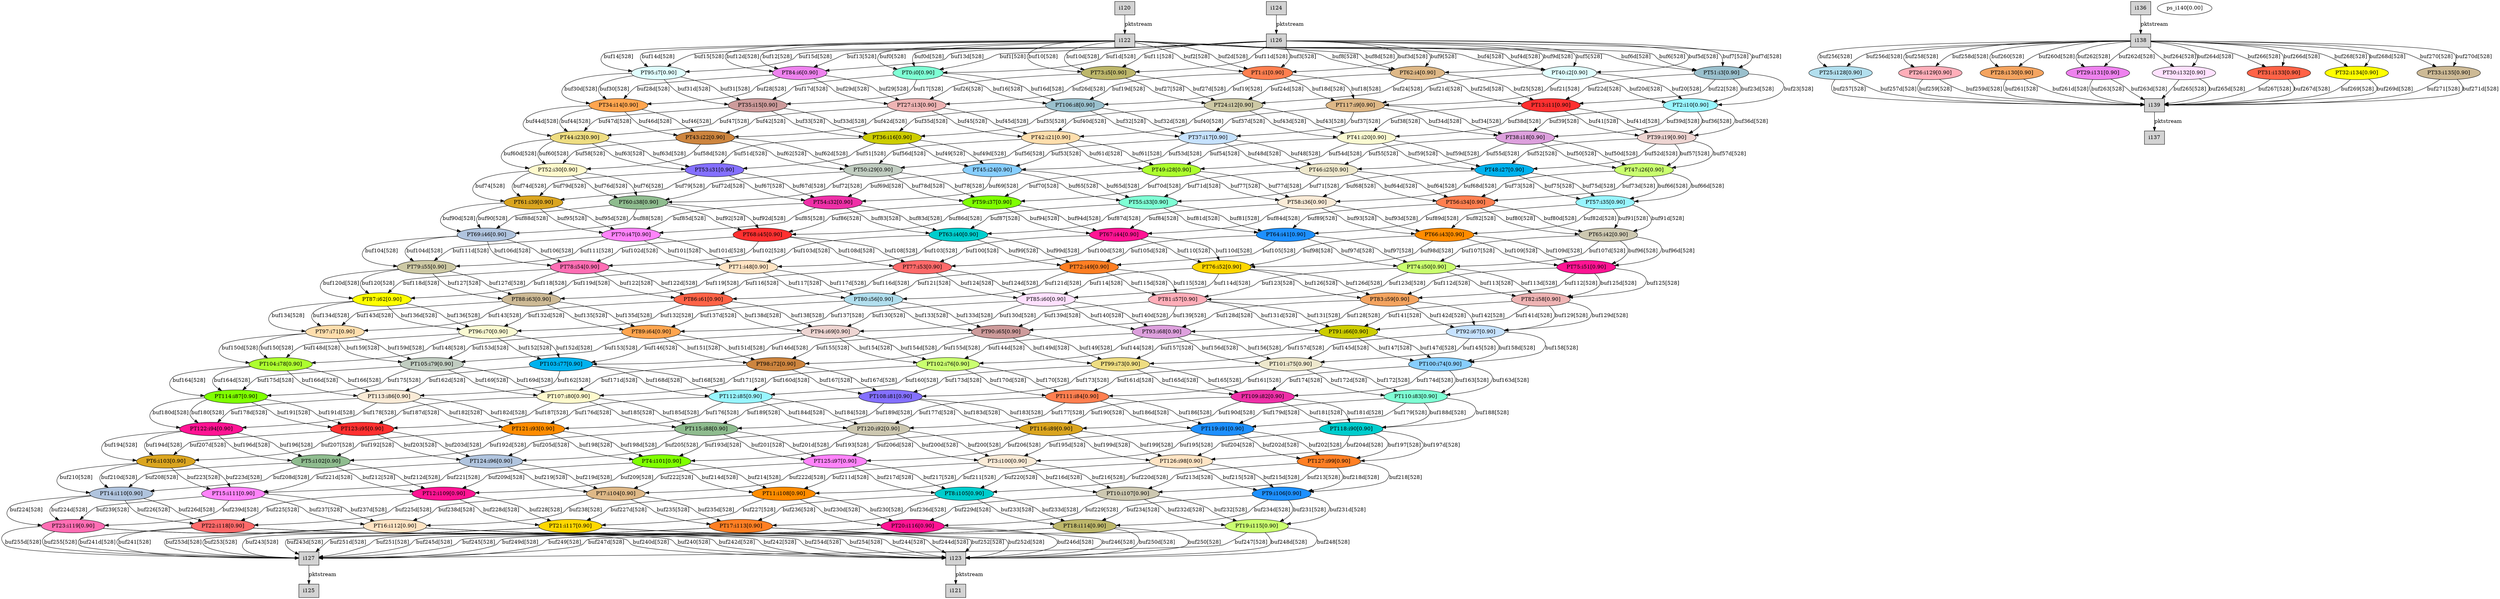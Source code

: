 digraph root {
"PT0:i0[0.90]" [style=filled, fillcolor=aquamarine];
"PT1:i1[0.90]" [style=filled, fillcolor=coral];
"PT40:i2[0.90]" [style=filled, fillcolor=lightcyan];
"PT51:i3[0.90]" [style=filled, fillcolor=lightblue3];
"PT62:i4[0.90]" [style=filled, fillcolor=burlywood];
"PT73:i5[0.90]" [style=filled, fillcolor=darkkhaki];
"PT84:i6[0.90]" [style=filled, fillcolor=violet];
"PT95:i7[0.90]" [style=filled, fillcolor=lightcyan];
"PT106:i8[0.90]" [style=filled, fillcolor=lightblue3];
"PT117:i9[0.90]" [style=filled, fillcolor=burlywood];
"PT2:i10[0.90]" [style=filled, fillcolor=cadetblue1];
"PT13:i11[0.90]" [style=filled, fillcolor=firebrick1];
"PT24:i12[0.90]" [style=filled, fillcolor=lemonchiffon3];
"PT27:i13[0.90]" [style=filled, fillcolor=rosybrown2];
"PT34:i14[0.90]" [style=filled, fillcolor=tan1];
"PT35:i15[0.90]" [style=filled, fillcolor=rosybrown3];
"PT36:i16[0.90]" [style=filled, fillcolor=yellow3];
"PT37:i17[0.90]" [style=filled, fillcolor=slategray1];
"PT38:i18[0.90]" [style=filled, fillcolor=plum];
"PT39:i19[0.90]" [style=filled, fillcolor=mistyrose2];
"PT41:i20[0.90]" [style=filled, fillcolor=lightgoldenrodyellow];
"PT42:i21[0.90]" [style=filled, fillcolor=navajowhite1];
"PT43:i22[0.90]" [style=filled, fillcolor=peru];
"PT44:i23[0.90]" [style=filled, fillcolor=lightgoldenrod];
"PT45:i24[0.90]" [style=filled, fillcolor=skyblue1];
"PT46:i25[0.90]" [style=filled, fillcolor=cornsilk2];
"PT47:i26[0.90]" [style=filled, fillcolor=darkolivegreen1];
"PT48:i27[0.90]" [style=filled, fillcolor=deepskyblue2];
"PT49:i28[0.90]" [style=filled, fillcolor=greenyellow];
"PT50:i29[0.90]" [style=filled, fillcolor=honeydew3];
"PT52:i30[0.90]" [style=filled, fillcolor=lemonchiffon1];
"PT53:i31[0.90]" [style=filled, fillcolor=lightslateblue];
"PT54:i32[0.90]" [style=filled, fillcolor=maroon2];
"PT55:i33[0.90]" [style=filled, fillcolor=aquamarine];
"PT56:i34[0.90]" [style=filled, fillcolor=coral];
"PT57:i35[0.90]" [style=filled, fillcolor=cadetblue1];
"PT58:i36[0.90]" [style=filled, fillcolor=antiquewhite];
"PT59:i37[0.90]" [style=filled, fillcolor=chartreuse];
"PT60:i38[0.90]" [style=filled, fillcolor=darkseagreen];
"PT61:i39[0.90]" [style=filled, fillcolor=goldenrod];
"PT63:i40[0.90]" [style=filled, fillcolor=cyan3];
"PT64:i41[0.90]" [style=filled, fillcolor=dodgerblue];
"PT65:i42[0.90]" [style=filled, fillcolor=cornsilk3];
"PT66:i43[0.90]" [style=filled, fillcolor=darkorange];
"PT67:i44[0.90]" [style=filled, fillcolor=deeppink];
"PT68:i45[0.90]" [style=filled, fillcolor=firebrick1];
"PT69:i46[0.90]" [style=filled, fillcolor=lightsteelblue];
"PT70:i47[0.90]" [style=filled, fillcolor=orchid1];
"PT71:i48[0.90]" [style=filled, fillcolor=bisque];
"PT72:i49[0.90]" [style=filled, fillcolor=chocolate1];
"PT74:i50[0.90]" [style=filled, fillcolor=darkolivegreen1];
"PT75:i51[0.90]" [style=filled, fillcolor=deeppink];
"PT76:i52[0.90]" [style=filled, fillcolor=gold];
"PT77:i53[0.90]" [style=filled, fillcolor=indianred1];
"PT78:i54[0.90]" [style=filled, fillcolor=hotpink1];
"PT79:i55[0.90]" [style=filled, fillcolor=lemonchiffon3];
"PT80:i56[0.90]" [style=filled, fillcolor=lightblue2];
"PT81:i57[0.90]" [style=filled, fillcolor=lightpink1];
"PT82:i58[0.90]" [style=filled, fillcolor=rosybrown2];
"PT83:i59[0.90]" [style=filled, fillcolor=sandybrown];
"PT85:i60[0.90]" [style=filled, fillcolor=thistle1];
"PT86:i61[0.90]" [style=filled, fillcolor=tomato];
"PT87:i62[0.90]" [style=filled, fillcolor=yellow];
"PT88:i63[0.90]" [style=filled, fillcolor=wheat3];
"PT89:i64[0.90]" [style=filled, fillcolor=tan1];
"PT90:i65[0.90]" [style=filled, fillcolor=rosybrown3];
"PT91:i66[0.90]" [style=filled, fillcolor=yellow3];
"PT92:i67[0.90]" [style=filled, fillcolor=slategray1];
"PT93:i68[0.90]" [style=filled, fillcolor=plum];
"PT94:i69[0.90]" [style=filled, fillcolor=mistyrose2];
"PT96:i70[0.90]" [style=filled, fillcolor=lightgoldenrodyellow];
"PT97:i71[0.90]" [style=filled, fillcolor=navajowhite1];
"PT98:i72[0.90]" [style=filled, fillcolor=peru];
"PT99:i73[0.90]" [style=filled, fillcolor=lightgoldenrod];
"PT100:i74[0.90]" [style=filled, fillcolor=skyblue1];
"PT101:i75[0.90]" [style=filled, fillcolor=cornsilk2];
"PT102:i76[0.90]" [style=filled, fillcolor=darkolivegreen1];
"PT103:i77[0.90]" [style=filled, fillcolor=deepskyblue2];
"PT104:i78[0.90]" [style=filled, fillcolor=greenyellow];
"PT105:i79[0.90]" [style=filled, fillcolor=honeydew3];
"PT107:i80[0.90]" [style=filled, fillcolor=lemonchiffon1];
"PT108:i81[0.90]" [style=filled, fillcolor=lightslateblue];
"PT109:i82[0.90]" [style=filled, fillcolor=maroon2];
"PT110:i83[0.90]" [style=filled, fillcolor=aquamarine];
"PT111:i84[0.90]" [style=filled, fillcolor=coral];
"PT112:i85[0.90]" [style=filled, fillcolor=cadetblue1];
"PT113:i86[0.90]" [style=filled, fillcolor=antiquewhite];
"PT114:i87[0.90]" [style=filled, fillcolor=chartreuse];
"PT115:i88[0.90]" [style=filled, fillcolor=darkseagreen];
"PT116:i89[0.90]" [style=filled, fillcolor=goldenrod];
"PT118:i90[0.90]" [style=filled, fillcolor=cyan3];
"PT119:i91[0.90]" [style=filled, fillcolor=dodgerblue];
"PT120:i92[0.90]" [style=filled, fillcolor=cornsilk3];
"PT121:i93[0.90]" [style=filled, fillcolor=darkorange];
"PT122:i94[0.90]" [style=filled, fillcolor=deeppink];
"PT123:i95[0.90]" [style=filled, fillcolor=firebrick1];
"PT124:i96[0.90]" [style=filled, fillcolor=lightsteelblue];
"PT125:i97[0.90]" [style=filled, fillcolor=orchid1];
"PT126:i98[0.90]" [style=filled, fillcolor=bisque];
"PT127:i99[0.90]" [style=filled, fillcolor=chocolate1];
"PT3:i100[0.90]" [style=filled, fillcolor=antiquewhite];
"PT4:i101[0.90]" [style=filled, fillcolor=chartreuse];
"PT5:i102[0.90]" [style=filled, fillcolor=darkseagreen];
"PT6:i103[0.90]" [style=filled, fillcolor=goldenrod];
"PT7:i104[0.90]" [style=filled, fillcolor=burlywood];
"PT8:i105[0.90]" [style=filled, fillcolor=cyan3];
"PT9:i106[0.90]" [style=filled, fillcolor=dodgerblue];
"PT10:i107[0.90]" [style=filled, fillcolor=cornsilk3];
"PT11:i108[0.90]" [style=filled, fillcolor=darkorange];
"PT12:i109[0.90]" [style=filled, fillcolor=deeppink];
"PT14:i110[0.90]" [style=filled, fillcolor=lightsteelblue];
"PT15:i111[0.90]" [style=filled, fillcolor=orchid1];
"PT16:i112[0.90]" [style=filled, fillcolor=bisque];
"PT17:i113[0.90]" [style=filled, fillcolor=chocolate1];
"PT18:i114[0.90]" [style=filled, fillcolor=darkkhaki];
"PT19:i115[0.90]" [style=filled, fillcolor=darkolivegreen1];
"PT20:i116[0.90]" [style=filled, fillcolor=deeppink];
"PT21:i117[0.90]" [style=filled, fillcolor=gold];
"PT22:i118[0.90]" [style=filled, fillcolor=indianred1];
"PT23:i119[0.90]" [style=filled, fillcolor=hotpink1];
"i120" [shape=box style=filled, fillcolor=lightgrey];
"i121" [shape=box style=filled, fillcolor=lightgrey];
"i122" [shape=box style=filled, fillcolor=lightgrey];
"i123" [shape=box style=filled, fillcolor=lightgrey];
"i124" [shape=box style=filled, fillcolor=lightgrey];
"i125" [shape=box style=filled, fillcolor=lightgrey];
"i126" [shape=box style=filled, fillcolor=lightgrey];
"i127" [shape=box style=filled, fillcolor=lightgrey];
"PT25:i128[0.90]" [style=filled, fillcolor=lightblue2];
"PT26:i129[0.90]" [style=filled, fillcolor=lightpink1];
"PT28:i130[0.90]" [style=filled, fillcolor=sandybrown];
"PT29:i131[0.90]" [style=filled, fillcolor=violet];
"PT30:i132[0.90]" [style=filled, fillcolor=thistle1];
"PT31:i133[0.90]" [style=filled, fillcolor=tomato];
"PT32:i134[0.90]" [style=filled, fillcolor=yellow];
"PT33:i135[0.90]" [style=filled, fillcolor=wheat3];
"i136" [shape=box style=filled, fillcolor=lightgrey];
"i137" [shape=box style=filled, fillcolor=lightgrey];
"i138" [shape=box style=filled, fillcolor=lightgrey];
"i139" [shape=box style=filled, fillcolor=lightgrey];
"ps_i140[0.00]";
"i122" -> "PT0:i0[0.90]" [label="buf0[528]"];
"i126" -> "PT0:i0[0.90]" [label="buf1[528]"];
"i122" -> "PT1:i1[0.90]" [label="buf2[528]"];
"i126" -> "PT1:i1[0.90]" [label="buf3[528]"];
"i122" -> "PT40:i2[0.90]" [label="buf4[528]"];
"i126" -> "PT40:i2[0.90]" [label="buf5[528]"];
"i122" -> "PT51:i3[0.90]" [label="buf6[528]"];
"i126" -> "PT51:i3[0.90]" [label="buf7[528]"];
"i122" -> "PT62:i4[0.90]" [label="buf8[528]"];
"i126" -> "PT62:i4[0.90]" [label="buf9[528]"];
"i122" -> "PT73:i5[0.90]" [label="buf10[528]"];
"i126" -> "PT73:i5[0.90]" [label="buf11[528]"];
"i122" -> "PT84:i6[0.90]" [label="buf12[528]"];
"i126" -> "PT84:i6[0.90]" [label="buf13[528]"];
"i122" -> "PT95:i7[0.90]" [label="buf14[528]"];
"i126" -> "PT95:i7[0.90]" [label="buf15[528]"];
"PT0:i0[0.90]" -> "PT106:i8[0.90]" [label="buf16[528]"];
"PT0:i0[0.90]" -> "PT35:i15[0.90]" [label="buf17[528]"];
"PT1:i1[0.90]" -> "PT117:i9[0.90]" [label="buf18[528]"];
"PT1:i1[0.90]" -> "PT106:i8[0.90]" [label="buf19[528]"];
"PT40:i2[0.90]" -> "PT2:i10[0.90]" [label="buf20[528]"];
"PT40:i2[0.90]" -> "PT117:i9[0.90]" [label="buf21[528]"];
"PT51:i3[0.90]" -> "PT13:i11[0.90]" [label="buf22[528]"];
"PT51:i3[0.90]" -> "PT2:i10[0.90]" [label="buf23[528]"];
"PT62:i4[0.90]" -> "PT24:i12[0.90]" [label="buf24[528]"];
"PT62:i4[0.90]" -> "PT13:i11[0.90]" [label="buf25[528]"];
"PT73:i5[0.90]" -> "PT27:i13[0.90]" [label="buf26[528]"];
"PT73:i5[0.90]" -> "PT24:i12[0.90]" [label="buf27[528]"];
"PT84:i6[0.90]" -> "PT34:i14[0.90]" [label="buf28[528]"];
"PT84:i6[0.90]" -> "PT27:i13[0.90]" [label="buf29[528]"];
"PT95:i7[0.90]" -> "PT34:i14[0.90]" [label="buf30[528]"];
"PT95:i7[0.90]" -> "PT35:i15[0.90]" [label="buf31[528]"];
"PT106:i8[0.90]" -> "PT37:i17[0.90]" [label="buf32[528]"];
"PT35:i15[0.90]" -> "PT36:i16[0.90]" [label="buf33[528]"];
"PT117:i9[0.90]" -> "PT38:i18[0.90]" [label="buf34[528]"];
"PT106:i8[0.90]" -> "PT36:i16[0.90]" [label="buf35[528]"];
"PT2:i10[0.90]" -> "PT39:i19[0.90]" [label="buf36[528]"];
"PT117:i9[0.90]" -> "PT37:i17[0.90]" [label="buf37[528]"];
"PT13:i11[0.90]" -> "PT41:i20[0.90]" [label="buf38[528]"];
"PT2:i10[0.90]" -> "PT38:i18[0.90]" [label="buf39[528]"];
"PT24:i12[0.90]" -> "PT42:i21[0.90]" [label="buf40[528]"];
"PT13:i11[0.90]" -> "PT39:i19[0.90]" [label="buf41[528]"];
"PT27:i13[0.90]" -> "PT43:i22[0.90]" [label="buf42[528]"];
"PT24:i12[0.90]" -> "PT41:i20[0.90]" [label="buf43[528]"];
"PT34:i14[0.90]" -> "PT44:i23[0.90]" [label="buf44[528]"];
"PT27:i13[0.90]" -> "PT42:i21[0.90]" [label="buf45[528]"];
"PT34:i14[0.90]" -> "PT43:i22[0.90]" [label="buf46[528]"];
"PT35:i15[0.90]" -> "PT44:i23[0.90]" [label="buf47[528]"];
"PT37:i17[0.90]" -> "PT46:i25[0.90]" [label="buf48[528]"];
"PT36:i16[0.90]" -> "PT45:i24[0.90]" [label="buf49[528]"];
"PT38:i18[0.90]" -> "PT47:i26[0.90]" [label="buf50[528]"];
"PT36:i16[0.90]" -> "PT53:i31[0.90]" [label="buf51[528]"];
"PT39:i19[0.90]" -> "PT48:i27[0.90]" [label="buf52[528]"];
"PT37:i17[0.90]" -> "PT45:i24[0.90]" [label="buf53[528]"];
"PT41:i20[0.90]" -> "PT49:i28[0.90]" [label="buf54[528]"];
"PT38:i18[0.90]" -> "PT46:i25[0.90]" [label="buf55[528]"];
"PT42:i21[0.90]" -> "PT50:i29[0.90]" [label="buf56[528]"];
"PT39:i19[0.90]" -> "PT47:i26[0.90]" [label="buf57[528]"];
"PT43:i22[0.90]" -> "PT52:i30[0.90]" [label="buf58[528]"];
"PT41:i20[0.90]" -> "PT48:i27[0.90]" [label="buf59[528]"];
"PT44:i23[0.90]" -> "PT52:i30[0.90]" [label="buf60[528]"];
"PT42:i21[0.90]" -> "PT49:i28[0.90]" [label="buf61[528]"];
"PT43:i22[0.90]" -> "PT50:i29[0.90]" [label="buf62[528]"];
"PT44:i23[0.90]" -> "PT53:i31[0.90]" [label="buf63[528]"];
"PT46:i25[0.90]" -> "PT56:i34[0.90]" [label="buf64[528]"];
"PT45:i24[0.90]" -> "PT55:i33[0.90]" [label="buf65[528]"];
"PT47:i26[0.90]" -> "PT57:i35[0.90]" [label="buf66[528]"];
"PT53:i31[0.90]" -> "PT54:i32[0.90]" [label="buf67[528]"];
"PT48:i27[0.90]" -> "PT58:i36[0.90]" [label="buf68[528]"];
"PT45:i24[0.90]" -> "PT54:i32[0.90]" [label="buf69[528]"];
"PT49:i28[0.90]" -> "PT59:i37[0.90]" [label="buf70[528]"];
"PT46:i25[0.90]" -> "PT55:i33[0.90]" [label="buf71[528]"];
"PT50:i29[0.90]" -> "PT60:i38[0.90]" [label="buf72[528]"];
"PT47:i26[0.90]" -> "PT56:i34[0.90]" [label="buf73[528]"];
"PT52:i30[0.90]" -> "PT61:i39[0.90]" [label="buf74[528]"];
"PT48:i27[0.90]" -> "PT57:i35[0.90]" [label="buf75[528]"];
"PT52:i30[0.90]" -> "PT60:i38[0.90]" [label="buf76[528]"];
"PT49:i28[0.90]" -> "PT58:i36[0.90]" [label="buf77[528]"];
"PT50:i29[0.90]" -> "PT59:i37[0.90]" [label="buf78[528]"];
"PT53:i31[0.90]" -> "PT61:i39[0.90]" [label="buf79[528]"];
"PT56:i34[0.90]" -> "PT65:i42[0.90]" [label="buf80[528]"];
"PT55:i33[0.90]" -> "PT64:i41[0.90]" [label="buf81[528]"];
"PT57:i35[0.90]" -> "PT66:i43[0.90]" [label="buf82[528]"];
"PT54:i32[0.90]" -> "PT63:i40[0.90]" [label="buf83[528]"];
"PT58:i36[0.90]" -> "PT67:i44[0.90]" [label="buf84[528]"];
"PT54:i32[0.90]" -> "PT70:i47[0.90]" [label="buf85[528]"];
"PT59:i37[0.90]" -> "PT68:i45[0.90]" [label="buf86[528]"];
"PT55:i33[0.90]" -> "PT63:i40[0.90]" [label="buf87[528]"];
"PT60:i38[0.90]" -> "PT69:i46[0.90]" [label="buf88[528]"];
"PT56:i34[0.90]" -> "PT64:i41[0.90]" [label="buf89[528]"];
"PT61:i39[0.90]" -> "PT69:i46[0.90]" [label="buf90[528]"];
"PT57:i35[0.90]" -> "PT65:i42[0.90]" [label="buf91[528]"];
"PT60:i38[0.90]" -> "PT68:i45[0.90]" [label="buf92[528]"];
"PT58:i36[0.90]" -> "PT66:i43[0.90]" [label="buf93[528]"];
"PT59:i37[0.90]" -> "PT67:i44[0.90]" [label="buf94[528]"];
"PT61:i39[0.90]" -> "PT70:i47[0.90]" [label="buf95[528]"];
"PT65:i42[0.90]" -> "PT75:i51[0.90]" [label="buf96[528]"];
"PT64:i41[0.90]" -> "PT74:i50[0.90]" [label="buf97[528]"];
"PT66:i43[0.90]" -> "PT76:i52[0.90]" [label="buf98[528]"];
"PT63:i40[0.90]" -> "PT72:i49[0.90]" [label="buf99[528]"];
"PT67:i44[0.90]" -> "PT77:i53[0.90]" [label="buf100[528]"];
"PT70:i47[0.90]" -> "PT71:i48[0.90]" [label="buf101[528]"];
"PT68:i45[0.90]" -> "PT78:i54[0.90]" [label="buf102[528]"];
"PT63:i40[0.90]" -> "PT71:i48[0.90]" [label="buf103[528]"];
"PT69:i46[0.90]" -> "PT79:i55[0.90]" [label="buf104[528]"];
"PT64:i41[0.90]" -> "PT72:i49[0.90]" [label="buf105[528]"];
"PT69:i46[0.90]" -> "PT78:i54[0.90]" [label="buf106[528]"];
"PT65:i42[0.90]" -> "PT74:i50[0.90]" [label="buf107[528]"];
"PT68:i45[0.90]" -> "PT77:i53[0.90]" [label="buf108[528]"];
"PT66:i43[0.90]" -> "PT75:i51[0.90]" [label="buf109[528]"];
"PT67:i44[0.90]" -> "PT76:i52[0.90]" [label="buf110[528]"];
"PT70:i47[0.90]" -> "PT79:i55[0.90]" [label="buf111[528]"];
"PT75:i51[0.90]" -> "PT83:i59[0.90]" [label="buf112[528]"];
"PT74:i50[0.90]" -> "PT82:i58[0.90]" [label="buf113[528]"];
"PT76:i52[0.90]" -> "PT85:i60[0.90]" [label="buf114[528]"];
"PT72:i49[0.90]" -> "PT81:i57[0.90]" [label="buf115[528]"];
"PT77:i53[0.90]" -> "PT86:i61[0.90]" [label="buf116[528]"];
"PT71:i48[0.90]" -> "PT80:i56[0.90]" [label="buf117[528]"];
"PT78:i54[0.90]" -> "PT87:i62[0.90]" [label="buf118[528]"];
"PT71:i48[0.90]" -> "PT88:i63[0.90]" [label="buf119[528]"];
"PT79:i55[0.90]" -> "PT87:i62[0.90]" [label="buf120[528]"];
"PT72:i49[0.90]" -> "PT80:i56[0.90]" [label="buf121[528]"];
"PT78:i54[0.90]" -> "PT86:i61[0.90]" [label="buf122[528]"];
"PT74:i50[0.90]" -> "PT81:i57[0.90]" [label="buf123[528]"];
"PT77:i53[0.90]" -> "PT85:i60[0.90]" [label="buf124[528]"];
"PT75:i51[0.90]" -> "PT82:i58[0.90]" [label="buf125[528]"];
"PT76:i52[0.90]" -> "PT83:i59[0.90]" [label="buf126[528]"];
"PT79:i55[0.90]" -> "PT88:i63[0.90]" [label="buf127[528]"];
"PT83:i59[0.90]" -> "PT93:i68[0.90]" [label="buf128[528]"];
"PT82:i58[0.90]" -> "PT92:i67[0.90]" [label="buf129[528]"];
"PT85:i60[0.90]" -> "PT94:i69[0.90]" [label="buf130[528]"];
"PT81:i57[0.90]" -> "PT91:i66[0.90]" [label="buf131[528]"];
"PT86:i61[0.90]" -> "PT96:i70[0.90]" [label="buf132[528]"];
"PT80:i56[0.90]" -> "PT90:i65[0.90]" [label="buf133[528]"];
"PT87:i62[0.90]" -> "PT97:i71[0.90]" [label="buf134[528]"];
"PT88:i63[0.90]" -> "PT89:i64[0.90]" [label="buf135[528]"];
"PT87:i62[0.90]" -> "PT96:i70[0.90]" [label="buf136[528]"];
"PT80:i56[0.90]" -> "PT89:i64[0.90]" [label="buf137[528]"];
"PT86:i61[0.90]" -> "PT94:i69[0.90]" [label="buf138[528]"];
"PT81:i57[0.90]" -> "PT90:i65[0.90]" [label="buf139[528]"];
"PT85:i60[0.90]" -> "PT93:i68[0.90]" [label="buf140[528]"];
"PT82:i58[0.90]" -> "PT91:i66[0.90]" [label="buf141[528]"];
"PT83:i59[0.90]" -> "PT92:i67[0.90]" [label="buf142[528]"];
"PT88:i63[0.90]" -> "PT97:i71[0.90]" [label="buf143[528]"];
"PT93:i68[0.90]" -> "PT102:i76[0.90]" [label="buf144[528]"];
"PT92:i67[0.90]" -> "PT101:i75[0.90]" [label="buf145[528]"];
"PT94:i69[0.90]" -> "PT103:i77[0.90]" [label="buf146[528]"];
"PT91:i66[0.90]" -> "PT100:i74[0.90]" [label="buf147[528]"];
"PT96:i70[0.90]" -> "PT104:i78[0.90]" [label="buf148[528]"];
"PT90:i65[0.90]" -> "PT99:i73[0.90]" [label="buf149[528]"];
"PT97:i71[0.90]" -> "PT104:i78[0.90]" [label="buf150[528]"];
"PT89:i64[0.90]" -> "PT98:i72[0.90]" [label="buf151[528]"];
"PT96:i70[0.90]" -> "PT103:i77[0.90]" [label="buf152[528]"];
"PT89:i64[0.90]" -> "PT105:i79[0.90]" [label="buf153[528]"];
"PT94:i69[0.90]" -> "PT102:i76[0.90]" [label="buf154[528]"];
"PT90:i65[0.90]" -> "PT98:i72[0.90]" [label="buf155[528]"];
"PT93:i68[0.90]" -> "PT101:i75[0.90]" [label="buf156[528]"];
"PT91:i66[0.90]" -> "PT99:i73[0.90]" [label="buf157[528]"];
"PT92:i67[0.90]" -> "PT100:i74[0.90]" [label="buf158[528]"];
"PT97:i71[0.90]" -> "PT105:i79[0.90]" [label="buf159[528]"];
"PT102:i76[0.90]" -> "PT112:i85[0.90]" [label="buf160[528]"];
"PT101:i75[0.90]" -> "PT111:i84[0.90]" [label="buf161[528]"];
"PT103:i77[0.90]" -> "PT113:i86[0.90]" [label="buf162[528]"];
"PT100:i74[0.90]" -> "PT110:i83[0.90]" [label="buf163[528]"];
"PT104:i78[0.90]" -> "PT114:i87[0.90]" [label="buf164[528]"];
"PT99:i73[0.90]" -> "PT109:i82[0.90]" [label="buf165[528]"];
"PT104:i78[0.90]" -> "PT113:i86[0.90]" [label="buf166[528]"];
"PT98:i72[0.90]" -> "PT108:i81[0.90]" [label="buf167[528]"];
"PT103:i77[0.90]" -> "PT112:i85[0.90]" [label="buf168[528]"];
"PT105:i79[0.90]" -> "PT107:i80[0.90]" [label="buf169[528]"];
"PT102:i76[0.90]" -> "PT111:i84[0.90]" [label="buf170[528]"];
"PT98:i72[0.90]" -> "PT107:i80[0.90]" [label="buf171[528]"];
"PT101:i75[0.90]" -> "PT110:i83[0.90]" [label="buf172[528]"];
"PT99:i73[0.90]" -> "PT108:i81[0.90]" [label="buf173[528]"];
"PT100:i74[0.90]" -> "PT109:i82[0.90]" [label="buf174[528]"];
"PT105:i79[0.90]" -> "PT114:i87[0.90]" [label="buf175[528]"];
"PT112:i85[0.90]" -> "PT121:i93[0.90]" [label="buf176[528]"];
"PT111:i84[0.90]" -> "PT120:i92[0.90]" [label="buf177[528]"];
"PT113:i86[0.90]" -> "PT122:i94[0.90]" [label="buf178[528]"];
"PT110:i83[0.90]" -> "PT119:i91[0.90]" [label="buf179[528]"];
"PT114:i87[0.90]" -> "PT122:i94[0.90]" [label="buf180[528]"];
"PT109:i82[0.90]" -> "PT118:i90[0.90]" [label="buf181[528]"];
"PT113:i86[0.90]" -> "PT121:i93[0.90]" [label="buf182[528]"];
"PT108:i81[0.90]" -> "PT116:i89[0.90]" [label="buf183[528]"];
"PT112:i85[0.90]" -> "PT120:i92[0.90]" [label="buf184[528]"];
"PT107:i80[0.90]" -> "PT115:i88[0.90]" [label="buf185[528]"];
"PT111:i84[0.90]" -> "PT119:i91[0.90]" [label="buf186[528]"];
"PT107:i80[0.90]" -> "PT123:i95[0.90]" [label="buf187[528]"];
"PT110:i83[0.90]" -> "PT118:i90[0.90]" [label="buf188[528]"];
"PT108:i81[0.90]" -> "PT115:i88[0.90]" [label="buf189[528]"];
"PT109:i82[0.90]" -> "PT116:i89[0.90]" [label="buf190[528]"];
"PT114:i87[0.90]" -> "PT123:i95[0.90]" [label="buf191[528]"];
"PT121:i93[0.90]" -> "PT5:i102[0.90]" [label="buf192[528]"];
"PT120:i92[0.90]" -> "PT4:i101[0.90]" [label="buf193[528]"];
"PT122:i94[0.90]" -> "PT6:i103[0.90]" [label="buf194[528]"];
"PT119:i91[0.90]" -> "PT3:i100[0.90]" [label="buf195[528]"];
"PT122:i94[0.90]" -> "PT5:i102[0.90]" [label="buf196[528]"];
"PT118:i90[0.90]" -> "PT127:i99[0.90]" [label="buf197[528]"];
"PT121:i93[0.90]" -> "PT4:i101[0.90]" [label="buf198[528]"];
"PT116:i89[0.90]" -> "PT126:i98[0.90]" [label="buf199[528]"];
"PT120:i92[0.90]" -> "PT3:i100[0.90]" [label="buf200[528]"];
"PT115:i88[0.90]" -> "PT125:i97[0.90]" [label="buf201[528]"];
"PT119:i91[0.90]" -> "PT127:i99[0.90]" [label="buf202[528]"];
"PT123:i95[0.90]" -> "PT124:i96[0.90]" [label="buf203[528]"];
"PT118:i90[0.90]" -> "PT126:i98[0.90]" [label="buf204[528]"];
"PT115:i88[0.90]" -> "PT124:i96[0.90]" [label="buf205[528]"];
"PT116:i89[0.90]" -> "PT125:i97[0.90]" [label="buf206[528]"];
"PT123:i95[0.90]" -> "PT6:i103[0.90]" [label="buf207[528]"];
"PT5:i102[0.90]" -> "PT14:i110[0.90]" [label="buf208[528]"];
"PT4:i101[0.90]" -> "PT12:i109[0.90]" [label="buf209[528]"];
"PT6:i103[0.90]" -> "PT14:i110[0.90]" [label="buf210[528]"];
"PT3:i100[0.90]" -> "PT11:i108[0.90]" [label="buf211[528]"];
"PT5:i102[0.90]" -> "PT12:i109[0.90]" [label="buf212[528]"];
"PT127:i99[0.90]" -> "PT10:i107[0.90]" [label="buf213[528]"];
"PT4:i101[0.90]" -> "PT11:i108[0.90]" [label="buf214[528]"];
"PT126:i98[0.90]" -> "PT9:i106[0.90]" [label="buf215[528]"];
"PT3:i100[0.90]" -> "PT10:i107[0.90]" [label="buf216[528]"];
"PT125:i97[0.90]" -> "PT8:i105[0.90]" [label="buf217[528]"];
"PT127:i99[0.90]" -> "PT9:i106[0.90]" [label="buf218[528]"];
"PT124:i96[0.90]" -> "PT7:i104[0.90]" [label="buf219[528]"];
"PT126:i98[0.90]" -> "PT8:i105[0.90]" [label="buf220[528]"];
"PT124:i96[0.90]" -> "PT15:i111[0.90]" [label="buf221[528]"];
"PT125:i97[0.90]" -> "PT7:i104[0.90]" [label="buf222[528]"];
"PT6:i103[0.90]" -> "PT15:i111[0.90]" [label="buf223[528]"];
"PT14:i110[0.90]" -> "PT23:i119[0.90]" [label="buf224[528]"];
"PT12:i109[0.90]" -> "PT22:i118[0.90]" [label="buf225[528]"];
"PT14:i110[0.90]" -> "PT22:i118[0.90]" [label="buf226[528]"];
"PT11:i108[0.90]" -> "PT21:i117[0.90]" [label="buf227[528]"];
"PT12:i109[0.90]" -> "PT21:i117[0.90]" [label="buf228[528]"];
"PT10:i107[0.90]" -> "PT20:i116[0.90]" [label="buf229[528]"];
"PT11:i108[0.90]" -> "PT20:i116[0.90]" [label="buf230[528]"];
"PT9:i106[0.90]" -> "PT19:i115[0.90]" [label="buf231[528]"];
"PT10:i107[0.90]" -> "PT19:i115[0.90]" [label="buf232[528]"];
"PT8:i105[0.90]" -> "PT18:i114[0.90]" [label="buf233[528]"];
"PT9:i106[0.90]" -> "PT18:i114[0.90]" [label="buf234[528]"];
"PT7:i104[0.90]" -> "PT17:i113[0.90]" [label="buf235[528]"];
"PT8:i105[0.90]" -> "PT17:i113[0.90]" [label="buf236[528]"];
"PT15:i111[0.90]" -> "PT16:i112[0.90]" [label="buf237[528]"];
"PT7:i104[0.90]" -> "PT16:i112[0.90]" [label="buf238[528]"];
"PT15:i111[0.90]" -> "PT23:i119[0.90]" [label="buf239[528]"];
"PT23:i119[0.90]" -> "i123" [label="buf240[528]"];
"PT22:i118[0.90]" -> "i127" [label="buf241[528]"];
"PT22:i118[0.90]" -> "i123" [label="buf242[528]"];
"PT21:i117[0.90]" -> "i127" [label="buf243[528]"];
"PT21:i117[0.90]" -> "i123" [label="buf244[528]"];
"PT20:i116[0.90]" -> "i127" [label="buf245[528]"];
"PT20:i116[0.90]" -> "i123" [label="buf246[528]"];
"PT19:i115[0.90]" -> "i127" [label="buf247[528]"];
"PT19:i115[0.90]" -> "i123" [label="buf248[528]"];
"PT18:i114[0.90]" -> "i127" [label="buf249[528]"];
"PT18:i114[0.90]" -> "i123" [label="buf250[528]"];
"PT17:i113[0.90]" -> "i127" [label="buf251[528]"];
"PT17:i113[0.90]" -> "i123" [label="buf252[528]"];
"PT16:i112[0.90]" -> "i127" [label="buf253[528]"];
"PT16:i112[0.90]" -> "i123" [label="buf254[528]"];
"PT23:i119[0.90]" -> "i127" [label="buf255[528]"];
"i120" -> "i122" [label="pktstream"];
"i123" -> "i121" [label="pktstream"];
"i124" -> "i126" [label="pktstream"];
"i127" -> "i125" [label="pktstream"];
"i138" -> "PT25:i128[0.90]" [label="buf256[528]"];
"PT25:i128[0.90]" -> "i139" [label="buf257[528]"];
"i138" -> "PT26:i129[0.90]" [label="buf258[528]"];
"PT26:i129[0.90]" -> "i139" [label="buf259[528]"];
"i138" -> "PT28:i130[0.90]" [label="buf260[528]"];
"PT28:i130[0.90]" -> "i139" [label="buf261[528]"];
"i138" -> "PT29:i131[0.90]" [label="buf262[528]"];
"PT29:i131[0.90]" -> "i139" [label="buf263[528]"];
"i138" -> "PT30:i132[0.90]" [label="buf264[528]"];
"PT30:i132[0.90]" -> "i139" [label="buf265[528]"];
"i138" -> "PT31:i133[0.90]" [label="buf266[528]"];
"PT31:i133[0.90]" -> "i139" [label="buf267[528]"];
"i138" -> "PT32:i134[0.90]" [label="buf268[528]"];
"PT32:i134[0.90]" -> "i139" [label="buf269[528]"];
"i138" -> "PT33:i135[0.90]" [label="buf270[528]"];
"PT33:i135[0.90]" -> "i139" [label="buf271[528]"];
"i136" -> "i138" [label="pktstream"];
"i139" -> "i137" [label="pktstream"];
"i122" -> "PT0:i0[0.90]" [label="buf0d[528]"];
"i126" -> "PT0:i0[0.90]" [label="buf1d[528]"];
"i122" -> "PT1:i1[0.90]" [label="buf2d[528]"];
"i126" -> "PT1:i1[0.90]" [label="buf3d[528]"];
"i122" -> "PT40:i2[0.90]" [label="buf4d[528]"];
"i126" -> "PT40:i2[0.90]" [label="buf5d[528]"];
"i122" -> "PT51:i3[0.90]" [label="buf6d[528]"];
"i126" -> "PT51:i3[0.90]" [label="buf7d[528]"];
"i122" -> "PT62:i4[0.90]" [label="buf8d[528]"];
"i126" -> "PT62:i4[0.90]" [label="buf9d[528]"];
"i122" -> "PT73:i5[0.90]" [label="buf10d[528]"];
"i126" -> "PT73:i5[0.90]" [label="buf11d[528]"];
"i122" -> "PT84:i6[0.90]" [label="buf12d[528]"];
"i126" -> "PT84:i6[0.90]" [label="buf13d[528]"];
"i122" -> "PT95:i7[0.90]" [label="buf14d[528]"];
"i126" -> "PT95:i7[0.90]" [label="buf15d[528]"];
"PT0:i0[0.90]" -> "PT106:i8[0.90]" [label="buf16d[528]"];
"PT0:i0[0.90]" -> "PT35:i15[0.90]" [label="buf17d[528]"];
"PT1:i1[0.90]" -> "PT117:i9[0.90]" [label="buf18d[528]"];
"PT1:i1[0.90]" -> "PT106:i8[0.90]" [label="buf19d[528]"];
"PT40:i2[0.90]" -> "PT2:i10[0.90]" [label="buf20d[528]"];
"PT40:i2[0.90]" -> "PT117:i9[0.90]" [label="buf21d[528]"];
"PT51:i3[0.90]" -> "PT13:i11[0.90]" [label="buf22d[528]"];
"PT51:i3[0.90]" -> "PT2:i10[0.90]" [label="buf23d[528]"];
"PT62:i4[0.90]" -> "PT24:i12[0.90]" [label="buf24d[528]"];
"PT62:i4[0.90]" -> "PT13:i11[0.90]" [label="buf25d[528]"];
"PT73:i5[0.90]" -> "PT27:i13[0.90]" [label="buf26d[528]"];
"PT73:i5[0.90]" -> "PT24:i12[0.90]" [label="buf27d[528]"];
"PT84:i6[0.90]" -> "PT34:i14[0.90]" [label="buf28d[528]"];
"PT84:i6[0.90]" -> "PT27:i13[0.90]" [label="buf29d[528]"];
"PT95:i7[0.90]" -> "PT34:i14[0.90]" [label="buf30d[528]"];
"PT95:i7[0.90]" -> "PT35:i15[0.90]" [label="buf31d[528]"];
"PT106:i8[0.90]" -> "PT37:i17[0.90]" [label="buf32d[528]"];
"PT35:i15[0.90]" -> "PT36:i16[0.90]" [label="buf33d[528]"];
"PT117:i9[0.90]" -> "PT38:i18[0.90]" [label="buf34d[528]"];
"PT106:i8[0.90]" -> "PT36:i16[0.90]" [label="buf35d[528]"];
"PT2:i10[0.90]" -> "PT39:i19[0.90]" [label="buf36d[528]"];
"PT117:i9[0.90]" -> "PT37:i17[0.90]" [label="buf37d[528]"];
"PT13:i11[0.90]" -> "PT41:i20[0.90]" [label="buf38d[528]"];
"PT2:i10[0.90]" -> "PT38:i18[0.90]" [label="buf39d[528]"];
"PT24:i12[0.90]" -> "PT42:i21[0.90]" [label="buf40d[528]"];
"PT13:i11[0.90]" -> "PT39:i19[0.90]" [label="buf41d[528]"];
"PT27:i13[0.90]" -> "PT43:i22[0.90]" [label="buf42d[528]"];
"PT24:i12[0.90]" -> "PT41:i20[0.90]" [label="buf43d[528]"];
"PT34:i14[0.90]" -> "PT44:i23[0.90]" [label="buf44d[528]"];
"PT27:i13[0.90]" -> "PT42:i21[0.90]" [label="buf45d[528]"];
"PT34:i14[0.90]" -> "PT43:i22[0.90]" [label="buf46d[528]"];
"PT35:i15[0.90]" -> "PT44:i23[0.90]" [label="buf47d[528]"];
"PT37:i17[0.90]" -> "PT46:i25[0.90]" [label="buf48d[528]"];
"PT36:i16[0.90]" -> "PT45:i24[0.90]" [label="buf49d[528]"];
"PT38:i18[0.90]" -> "PT47:i26[0.90]" [label="buf50d[528]"];
"PT36:i16[0.90]" -> "PT53:i31[0.90]" [label="buf51d[528]"];
"PT39:i19[0.90]" -> "PT48:i27[0.90]" [label="buf52d[528]"];
"PT37:i17[0.90]" -> "PT45:i24[0.90]" [label="buf53d[528]"];
"PT41:i20[0.90]" -> "PT49:i28[0.90]" [label="buf54d[528]"];
"PT38:i18[0.90]" -> "PT46:i25[0.90]" [label="buf55d[528]"];
"PT42:i21[0.90]" -> "PT50:i29[0.90]" [label="buf56d[528]"];
"PT39:i19[0.90]" -> "PT47:i26[0.90]" [label="buf57d[528]"];
"PT43:i22[0.90]" -> "PT52:i30[0.90]" [label="buf58d[528]"];
"PT41:i20[0.90]" -> "PT48:i27[0.90]" [label="buf59d[528]"];
"PT44:i23[0.90]" -> "PT52:i30[0.90]" [label="buf60d[528]"];
"PT42:i21[0.90]" -> "PT49:i28[0.90]" [label="buf61d[528]"];
"PT43:i22[0.90]" -> "PT50:i29[0.90]" [label="buf62d[528]"];
"PT44:i23[0.90]" -> "PT53:i31[0.90]" [label="buf63d[528]"];
"PT46:i25[0.90]" -> "PT56:i34[0.90]" [label="buf64d[528]"];
"PT45:i24[0.90]" -> "PT55:i33[0.90]" [label="buf65d[528]"];
"PT47:i26[0.90]" -> "PT57:i35[0.90]" [label="buf66d[528]"];
"PT53:i31[0.90]" -> "PT54:i32[0.90]" [label="buf67d[528]"];
"PT48:i27[0.90]" -> "PT58:i36[0.90]" [label="buf68d[528]"];
"PT45:i24[0.90]" -> "PT54:i32[0.90]" [label="buf69d[528]"];
"PT49:i28[0.90]" -> "PT59:i37[0.90]" [label="buf70d[528]"];
"PT46:i25[0.90]" -> "PT55:i33[0.90]" [label="buf71d[528]"];
"PT50:i29[0.90]" -> "PT60:i38[0.90]" [label="buf72d[528]"];
"PT47:i26[0.90]" -> "PT56:i34[0.90]" [label="buf73d[528]"];
"PT52:i30[0.90]" -> "PT61:i39[0.90]" [label="buf74d[528]"];
"PT48:i27[0.90]" -> "PT57:i35[0.90]" [label="buf75d[528]"];
"PT52:i30[0.90]" -> "PT60:i38[0.90]" [label="buf76d[528]"];
"PT49:i28[0.90]" -> "PT58:i36[0.90]" [label="buf77d[528]"];
"PT50:i29[0.90]" -> "PT59:i37[0.90]" [label="buf78d[528]"];
"PT53:i31[0.90]" -> "PT61:i39[0.90]" [label="buf79d[528]"];
"PT56:i34[0.90]" -> "PT65:i42[0.90]" [label="buf80d[528]"];
"PT55:i33[0.90]" -> "PT64:i41[0.90]" [label="buf81d[528]"];
"PT57:i35[0.90]" -> "PT66:i43[0.90]" [label="buf82d[528]"];
"PT54:i32[0.90]" -> "PT63:i40[0.90]" [label="buf83d[528]"];
"PT58:i36[0.90]" -> "PT67:i44[0.90]" [label="buf84d[528]"];
"PT54:i32[0.90]" -> "PT70:i47[0.90]" [label="buf85d[528]"];
"PT59:i37[0.90]" -> "PT68:i45[0.90]" [label="buf86d[528]"];
"PT55:i33[0.90]" -> "PT63:i40[0.90]" [label="buf87d[528]"];
"PT60:i38[0.90]" -> "PT69:i46[0.90]" [label="buf88d[528]"];
"PT56:i34[0.90]" -> "PT64:i41[0.90]" [label="buf89d[528]"];
"PT61:i39[0.90]" -> "PT69:i46[0.90]" [label="buf90d[528]"];
"PT57:i35[0.90]" -> "PT65:i42[0.90]" [label="buf91d[528]"];
"PT60:i38[0.90]" -> "PT68:i45[0.90]" [label="buf92d[528]"];
"PT58:i36[0.90]" -> "PT66:i43[0.90]" [label="buf93d[528]"];
"PT59:i37[0.90]" -> "PT67:i44[0.90]" [label="buf94d[528]"];
"PT61:i39[0.90]" -> "PT70:i47[0.90]" [label="buf95d[528]"];
"PT65:i42[0.90]" -> "PT75:i51[0.90]" [label="buf96d[528]"];
"PT64:i41[0.90]" -> "PT74:i50[0.90]" [label="buf97d[528]"];
"PT66:i43[0.90]" -> "PT76:i52[0.90]" [label="buf98d[528]"];
"PT63:i40[0.90]" -> "PT72:i49[0.90]" [label="buf99d[528]"];
"PT67:i44[0.90]" -> "PT77:i53[0.90]" [label="buf100d[528]"];
"PT70:i47[0.90]" -> "PT71:i48[0.90]" [label="buf101d[528]"];
"PT68:i45[0.90]" -> "PT78:i54[0.90]" [label="buf102d[528]"];
"PT63:i40[0.90]" -> "PT71:i48[0.90]" [label="buf103d[528]"];
"PT69:i46[0.90]" -> "PT79:i55[0.90]" [label="buf104d[528]"];
"PT64:i41[0.90]" -> "PT72:i49[0.90]" [label="buf105d[528]"];
"PT69:i46[0.90]" -> "PT78:i54[0.90]" [label="buf106d[528]"];
"PT65:i42[0.90]" -> "PT74:i50[0.90]" [label="buf107d[528]"];
"PT68:i45[0.90]" -> "PT77:i53[0.90]" [label="buf108d[528]"];
"PT66:i43[0.90]" -> "PT75:i51[0.90]" [label="buf109d[528]"];
"PT67:i44[0.90]" -> "PT76:i52[0.90]" [label="buf110d[528]"];
"PT70:i47[0.90]" -> "PT79:i55[0.90]" [label="buf111d[528]"];
"PT75:i51[0.90]" -> "PT83:i59[0.90]" [label="buf112d[528]"];
"PT74:i50[0.90]" -> "PT82:i58[0.90]" [label="buf113d[528]"];
"PT76:i52[0.90]" -> "PT85:i60[0.90]" [label="buf114d[528]"];
"PT72:i49[0.90]" -> "PT81:i57[0.90]" [label="buf115d[528]"];
"PT77:i53[0.90]" -> "PT86:i61[0.90]" [label="buf116d[528]"];
"PT71:i48[0.90]" -> "PT80:i56[0.90]" [label="buf117d[528]"];
"PT78:i54[0.90]" -> "PT87:i62[0.90]" [label="buf118d[528]"];
"PT71:i48[0.90]" -> "PT88:i63[0.90]" [label="buf119d[528]"];
"PT79:i55[0.90]" -> "PT87:i62[0.90]" [label="buf120d[528]"];
"PT72:i49[0.90]" -> "PT80:i56[0.90]" [label="buf121d[528]"];
"PT78:i54[0.90]" -> "PT86:i61[0.90]" [label="buf122d[528]"];
"PT74:i50[0.90]" -> "PT81:i57[0.90]" [label="buf123d[528]"];
"PT77:i53[0.90]" -> "PT85:i60[0.90]" [label="buf124d[528]"];
"PT75:i51[0.90]" -> "PT82:i58[0.90]" [label="buf125d[528]"];
"PT76:i52[0.90]" -> "PT83:i59[0.90]" [label="buf126d[528]"];
"PT79:i55[0.90]" -> "PT88:i63[0.90]" [label="buf127d[528]"];
"PT83:i59[0.90]" -> "PT93:i68[0.90]" [label="buf128d[528]"];
"PT82:i58[0.90]" -> "PT92:i67[0.90]" [label="buf129d[528]"];
"PT85:i60[0.90]" -> "PT94:i69[0.90]" [label="buf130d[528]"];
"PT81:i57[0.90]" -> "PT91:i66[0.90]" [label="buf131d[528]"];
"PT86:i61[0.90]" -> "PT96:i70[0.90]" [label="buf132d[528]"];
"PT80:i56[0.90]" -> "PT90:i65[0.90]" [label="buf133d[528]"];
"PT87:i62[0.90]" -> "PT97:i71[0.90]" [label="buf134d[528]"];
"PT88:i63[0.90]" -> "PT89:i64[0.90]" [label="buf135d[528]"];
"PT87:i62[0.90]" -> "PT96:i70[0.90]" [label="buf136d[528]"];
"PT80:i56[0.90]" -> "PT89:i64[0.90]" [label="buf137d[528]"];
"PT86:i61[0.90]" -> "PT94:i69[0.90]" [label="buf138d[528]"];
"PT81:i57[0.90]" -> "PT90:i65[0.90]" [label="buf139d[528]"];
"PT85:i60[0.90]" -> "PT93:i68[0.90]" [label="buf140d[528]"];
"PT82:i58[0.90]" -> "PT91:i66[0.90]" [label="buf141d[528]"];
"PT83:i59[0.90]" -> "PT92:i67[0.90]" [label="buf142d[528]"];
"PT88:i63[0.90]" -> "PT97:i71[0.90]" [label="buf143d[528]"];
"PT93:i68[0.90]" -> "PT102:i76[0.90]" [label="buf144d[528]"];
"PT92:i67[0.90]" -> "PT101:i75[0.90]" [label="buf145d[528]"];
"PT94:i69[0.90]" -> "PT103:i77[0.90]" [label="buf146d[528]"];
"PT91:i66[0.90]" -> "PT100:i74[0.90]" [label="buf147d[528]"];
"PT96:i70[0.90]" -> "PT104:i78[0.90]" [label="buf148d[528]"];
"PT90:i65[0.90]" -> "PT99:i73[0.90]" [label="buf149d[528]"];
"PT97:i71[0.90]" -> "PT104:i78[0.90]" [label="buf150d[528]"];
"PT89:i64[0.90]" -> "PT98:i72[0.90]" [label="buf151d[528]"];
"PT96:i70[0.90]" -> "PT103:i77[0.90]" [label="buf152d[528]"];
"PT89:i64[0.90]" -> "PT105:i79[0.90]" [label="buf153d[528]"];
"PT94:i69[0.90]" -> "PT102:i76[0.90]" [label="buf154d[528]"];
"PT90:i65[0.90]" -> "PT98:i72[0.90]" [label="buf155d[528]"];
"PT93:i68[0.90]" -> "PT101:i75[0.90]" [label="buf156d[528]"];
"PT91:i66[0.90]" -> "PT99:i73[0.90]" [label="buf157d[528]"];
"PT92:i67[0.90]" -> "PT100:i74[0.90]" [label="buf158d[528]"];
"PT97:i71[0.90]" -> "PT105:i79[0.90]" [label="buf159d[528]"];
"PT102:i76[0.90]" -> "PT112:i85[0.90]" [label="buf160d[528]"];
"PT101:i75[0.90]" -> "PT111:i84[0.90]" [label="buf161d[528]"];
"PT103:i77[0.90]" -> "PT113:i86[0.90]" [label="buf162d[528]"];
"PT100:i74[0.90]" -> "PT110:i83[0.90]" [label="buf163d[528]"];
"PT104:i78[0.90]" -> "PT114:i87[0.90]" [label="buf164d[528]"];
"PT99:i73[0.90]" -> "PT109:i82[0.90]" [label="buf165d[528]"];
"PT104:i78[0.90]" -> "PT113:i86[0.90]" [label="buf166d[528]"];
"PT98:i72[0.90]" -> "PT108:i81[0.90]" [label="buf167d[528]"];
"PT103:i77[0.90]" -> "PT112:i85[0.90]" [label="buf168d[528]"];
"PT105:i79[0.90]" -> "PT107:i80[0.90]" [label="buf169d[528]"];
"PT102:i76[0.90]" -> "PT111:i84[0.90]" [label="buf170d[528]"];
"PT98:i72[0.90]" -> "PT107:i80[0.90]" [label="buf171d[528]"];
"PT101:i75[0.90]" -> "PT110:i83[0.90]" [label="buf172d[528]"];
"PT99:i73[0.90]" -> "PT108:i81[0.90]" [label="buf173d[528]"];
"PT100:i74[0.90]" -> "PT109:i82[0.90]" [label="buf174d[528]"];
"PT105:i79[0.90]" -> "PT114:i87[0.90]" [label="buf175d[528]"];
"PT112:i85[0.90]" -> "PT121:i93[0.90]" [label="buf176d[528]"];
"PT111:i84[0.90]" -> "PT120:i92[0.90]" [label="buf177d[528]"];
"PT113:i86[0.90]" -> "PT122:i94[0.90]" [label="buf178d[528]"];
"PT110:i83[0.90]" -> "PT119:i91[0.90]" [label="buf179d[528]"];
"PT114:i87[0.90]" -> "PT122:i94[0.90]" [label="buf180d[528]"];
"PT109:i82[0.90]" -> "PT118:i90[0.90]" [label="buf181d[528]"];
"PT113:i86[0.90]" -> "PT121:i93[0.90]" [label="buf182d[528]"];
"PT108:i81[0.90]" -> "PT116:i89[0.90]" [label="buf183d[528]"];
"PT112:i85[0.90]" -> "PT120:i92[0.90]" [label="buf184d[528]"];
"PT107:i80[0.90]" -> "PT115:i88[0.90]" [label="buf185d[528]"];
"PT111:i84[0.90]" -> "PT119:i91[0.90]" [label="buf186d[528]"];
"PT107:i80[0.90]" -> "PT123:i95[0.90]" [label="buf187d[528]"];
"PT110:i83[0.90]" -> "PT118:i90[0.90]" [label="buf188d[528]"];
"PT108:i81[0.90]" -> "PT115:i88[0.90]" [label="buf189d[528]"];
"PT109:i82[0.90]" -> "PT116:i89[0.90]" [label="buf190d[528]"];
"PT114:i87[0.90]" -> "PT123:i95[0.90]" [label="buf191d[528]"];
"PT121:i93[0.90]" -> "PT5:i102[0.90]" [label="buf192d[528]"];
"PT120:i92[0.90]" -> "PT4:i101[0.90]" [label="buf193d[528]"];
"PT122:i94[0.90]" -> "PT6:i103[0.90]" [label="buf194d[528]"];
"PT119:i91[0.90]" -> "PT3:i100[0.90]" [label="buf195d[528]"];
"PT122:i94[0.90]" -> "PT5:i102[0.90]" [label="buf196d[528]"];
"PT118:i90[0.90]" -> "PT127:i99[0.90]" [label="buf197d[528]"];
"PT121:i93[0.90]" -> "PT4:i101[0.90]" [label="buf198d[528]"];
"PT116:i89[0.90]" -> "PT126:i98[0.90]" [label="buf199d[528]"];
"PT120:i92[0.90]" -> "PT3:i100[0.90]" [label="buf200d[528]"];
"PT115:i88[0.90]" -> "PT125:i97[0.90]" [label="buf201d[528]"];
"PT119:i91[0.90]" -> "PT127:i99[0.90]" [label="buf202d[528]"];
"PT123:i95[0.90]" -> "PT124:i96[0.90]" [label="buf203d[528]"];
"PT118:i90[0.90]" -> "PT126:i98[0.90]" [label="buf204d[528]"];
"PT115:i88[0.90]" -> "PT124:i96[0.90]" [label="buf205d[528]"];
"PT116:i89[0.90]" -> "PT125:i97[0.90]" [label="buf206d[528]"];
"PT123:i95[0.90]" -> "PT6:i103[0.90]" [label="buf207d[528]"];
"PT5:i102[0.90]" -> "PT14:i110[0.90]" [label="buf208d[528]"];
"PT4:i101[0.90]" -> "PT12:i109[0.90]" [label="buf209d[528]"];
"PT6:i103[0.90]" -> "PT14:i110[0.90]" [label="buf210d[528]"];
"PT3:i100[0.90]" -> "PT11:i108[0.90]" [label="buf211d[528]"];
"PT5:i102[0.90]" -> "PT12:i109[0.90]" [label="buf212d[528]"];
"PT127:i99[0.90]" -> "PT10:i107[0.90]" [label="buf213d[528]"];
"PT4:i101[0.90]" -> "PT11:i108[0.90]" [label="buf214d[528]"];
"PT126:i98[0.90]" -> "PT9:i106[0.90]" [label="buf215d[528]"];
"PT3:i100[0.90]" -> "PT10:i107[0.90]" [label="buf216d[528]"];
"PT125:i97[0.90]" -> "PT8:i105[0.90]" [label="buf217d[528]"];
"PT127:i99[0.90]" -> "PT9:i106[0.90]" [label="buf218d[528]"];
"PT124:i96[0.90]" -> "PT7:i104[0.90]" [label="buf219d[528]"];
"PT126:i98[0.90]" -> "PT8:i105[0.90]" [label="buf220d[528]"];
"PT124:i96[0.90]" -> "PT15:i111[0.90]" [label="buf221d[528]"];
"PT125:i97[0.90]" -> "PT7:i104[0.90]" [label="buf222d[528]"];
"PT6:i103[0.90]" -> "PT15:i111[0.90]" [label="buf223d[528]"];
"PT14:i110[0.90]" -> "PT23:i119[0.90]" [label="buf224d[528]"];
"PT12:i109[0.90]" -> "PT22:i118[0.90]" [label="buf225d[528]"];
"PT14:i110[0.90]" -> "PT22:i118[0.90]" [label="buf226d[528]"];
"PT11:i108[0.90]" -> "PT21:i117[0.90]" [label="buf227d[528]"];
"PT12:i109[0.90]" -> "PT21:i117[0.90]" [label="buf228d[528]"];
"PT10:i107[0.90]" -> "PT20:i116[0.90]" [label="buf229d[528]"];
"PT11:i108[0.90]" -> "PT20:i116[0.90]" [label="buf230d[528]"];
"PT9:i106[0.90]" -> "PT19:i115[0.90]" [label="buf231d[528]"];
"PT10:i107[0.90]" -> "PT19:i115[0.90]" [label="buf232d[528]"];
"PT8:i105[0.90]" -> "PT18:i114[0.90]" [label="buf233d[528]"];
"PT9:i106[0.90]" -> "PT18:i114[0.90]" [label="buf234d[528]"];
"PT7:i104[0.90]" -> "PT17:i113[0.90]" [label="buf235d[528]"];
"PT8:i105[0.90]" -> "PT17:i113[0.90]" [label="buf236d[528]"];
"PT15:i111[0.90]" -> "PT16:i112[0.90]" [label="buf237d[528]"];
"PT7:i104[0.90]" -> "PT16:i112[0.90]" [label="buf238d[528]"];
"PT15:i111[0.90]" -> "PT23:i119[0.90]" [label="buf239d[528]"];
"PT23:i119[0.90]" -> "i123" [label="buf240d[528]"];
"PT22:i118[0.90]" -> "i127" [label="buf241d[528]"];
"PT22:i118[0.90]" -> "i123" [label="buf242d[528]"];
"PT21:i117[0.90]" -> "i127" [label="buf243d[528]"];
"PT21:i117[0.90]" -> "i123" [label="buf244d[528]"];
"PT20:i116[0.90]" -> "i127" [label="buf245d[528]"];
"PT20:i116[0.90]" -> "i123" [label="buf246d[528]"];
"PT19:i115[0.90]" -> "i127" [label="buf247d[528]"];
"PT19:i115[0.90]" -> "i123" [label="buf248d[528]"];
"PT18:i114[0.90]" -> "i127" [label="buf249d[528]"];
"PT18:i114[0.90]" -> "i123" [label="buf250d[528]"];
"PT17:i113[0.90]" -> "i127" [label="buf251d[528]"];
"PT17:i113[0.90]" -> "i123" [label="buf252d[528]"];
"PT16:i112[0.90]" -> "i127" [label="buf253d[528]"];
"PT16:i112[0.90]" -> "i123" [label="buf254d[528]"];
"PT23:i119[0.90]" -> "i127" [label="buf255d[528]"];
"i138" -> "PT25:i128[0.90]" [label="buf256d[528]"];
"PT25:i128[0.90]" -> "i139" [label="buf257d[528]"];
"i138" -> "PT26:i129[0.90]" [label="buf258d[528]"];
"PT26:i129[0.90]" -> "i139" [label="buf259d[528]"];
"i138" -> "PT28:i130[0.90]" [label="buf260d[528]"];
"PT28:i130[0.90]" -> "i139" [label="buf261d[528]"];
"i138" -> "PT29:i131[0.90]" [label="buf262d[528]"];
"PT29:i131[0.90]" -> "i139" [label="buf263d[528]"];
"i138" -> "PT30:i132[0.90]" [label="buf264d[528]"];
"PT30:i132[0.90]" -> "i139" [label="buf265d[528]"];
"i138" -> "PT31:i133[0.90]" [label="buf266d[528]"];
"PT31:i133[0.90]" -> "i139" [label="buf267d[528]"];
"i138" -> "PT32:i134[0.90]" [label="buf268d[528]"];
"PT32:i134[0.90]" -> "i139" [label="buf269d[528]"];
"i138" -> "PT33:i135[0.90]" [label="buf270d[528]"];
"PT33:i135[0.90]" -> "i139" [label="buf271d[528]"];
}
